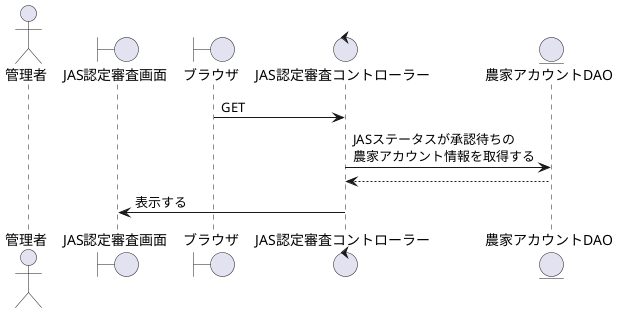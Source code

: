 @startuml JAS認定審査表示

actor    "管理者" as act
boundary "JAS認定審査画面" as JAS_s
boundary "ブラウザ" as brz
control  "JAS認定審査コントローラー" as Acquisition_c
entity   "農家アカウントDAO" as Farmer_DAO

'-------------------------------------------------------------------------------------------

brz -> Acquisition_c : GET
Acquisition_c -> Farmer_DAO : JASステータスが承認待ちの\n農家アカウント情報を取得する
Acquisition_c <-- Farmer_DAO
Acquisition_c -> JAS_s : 表示する
